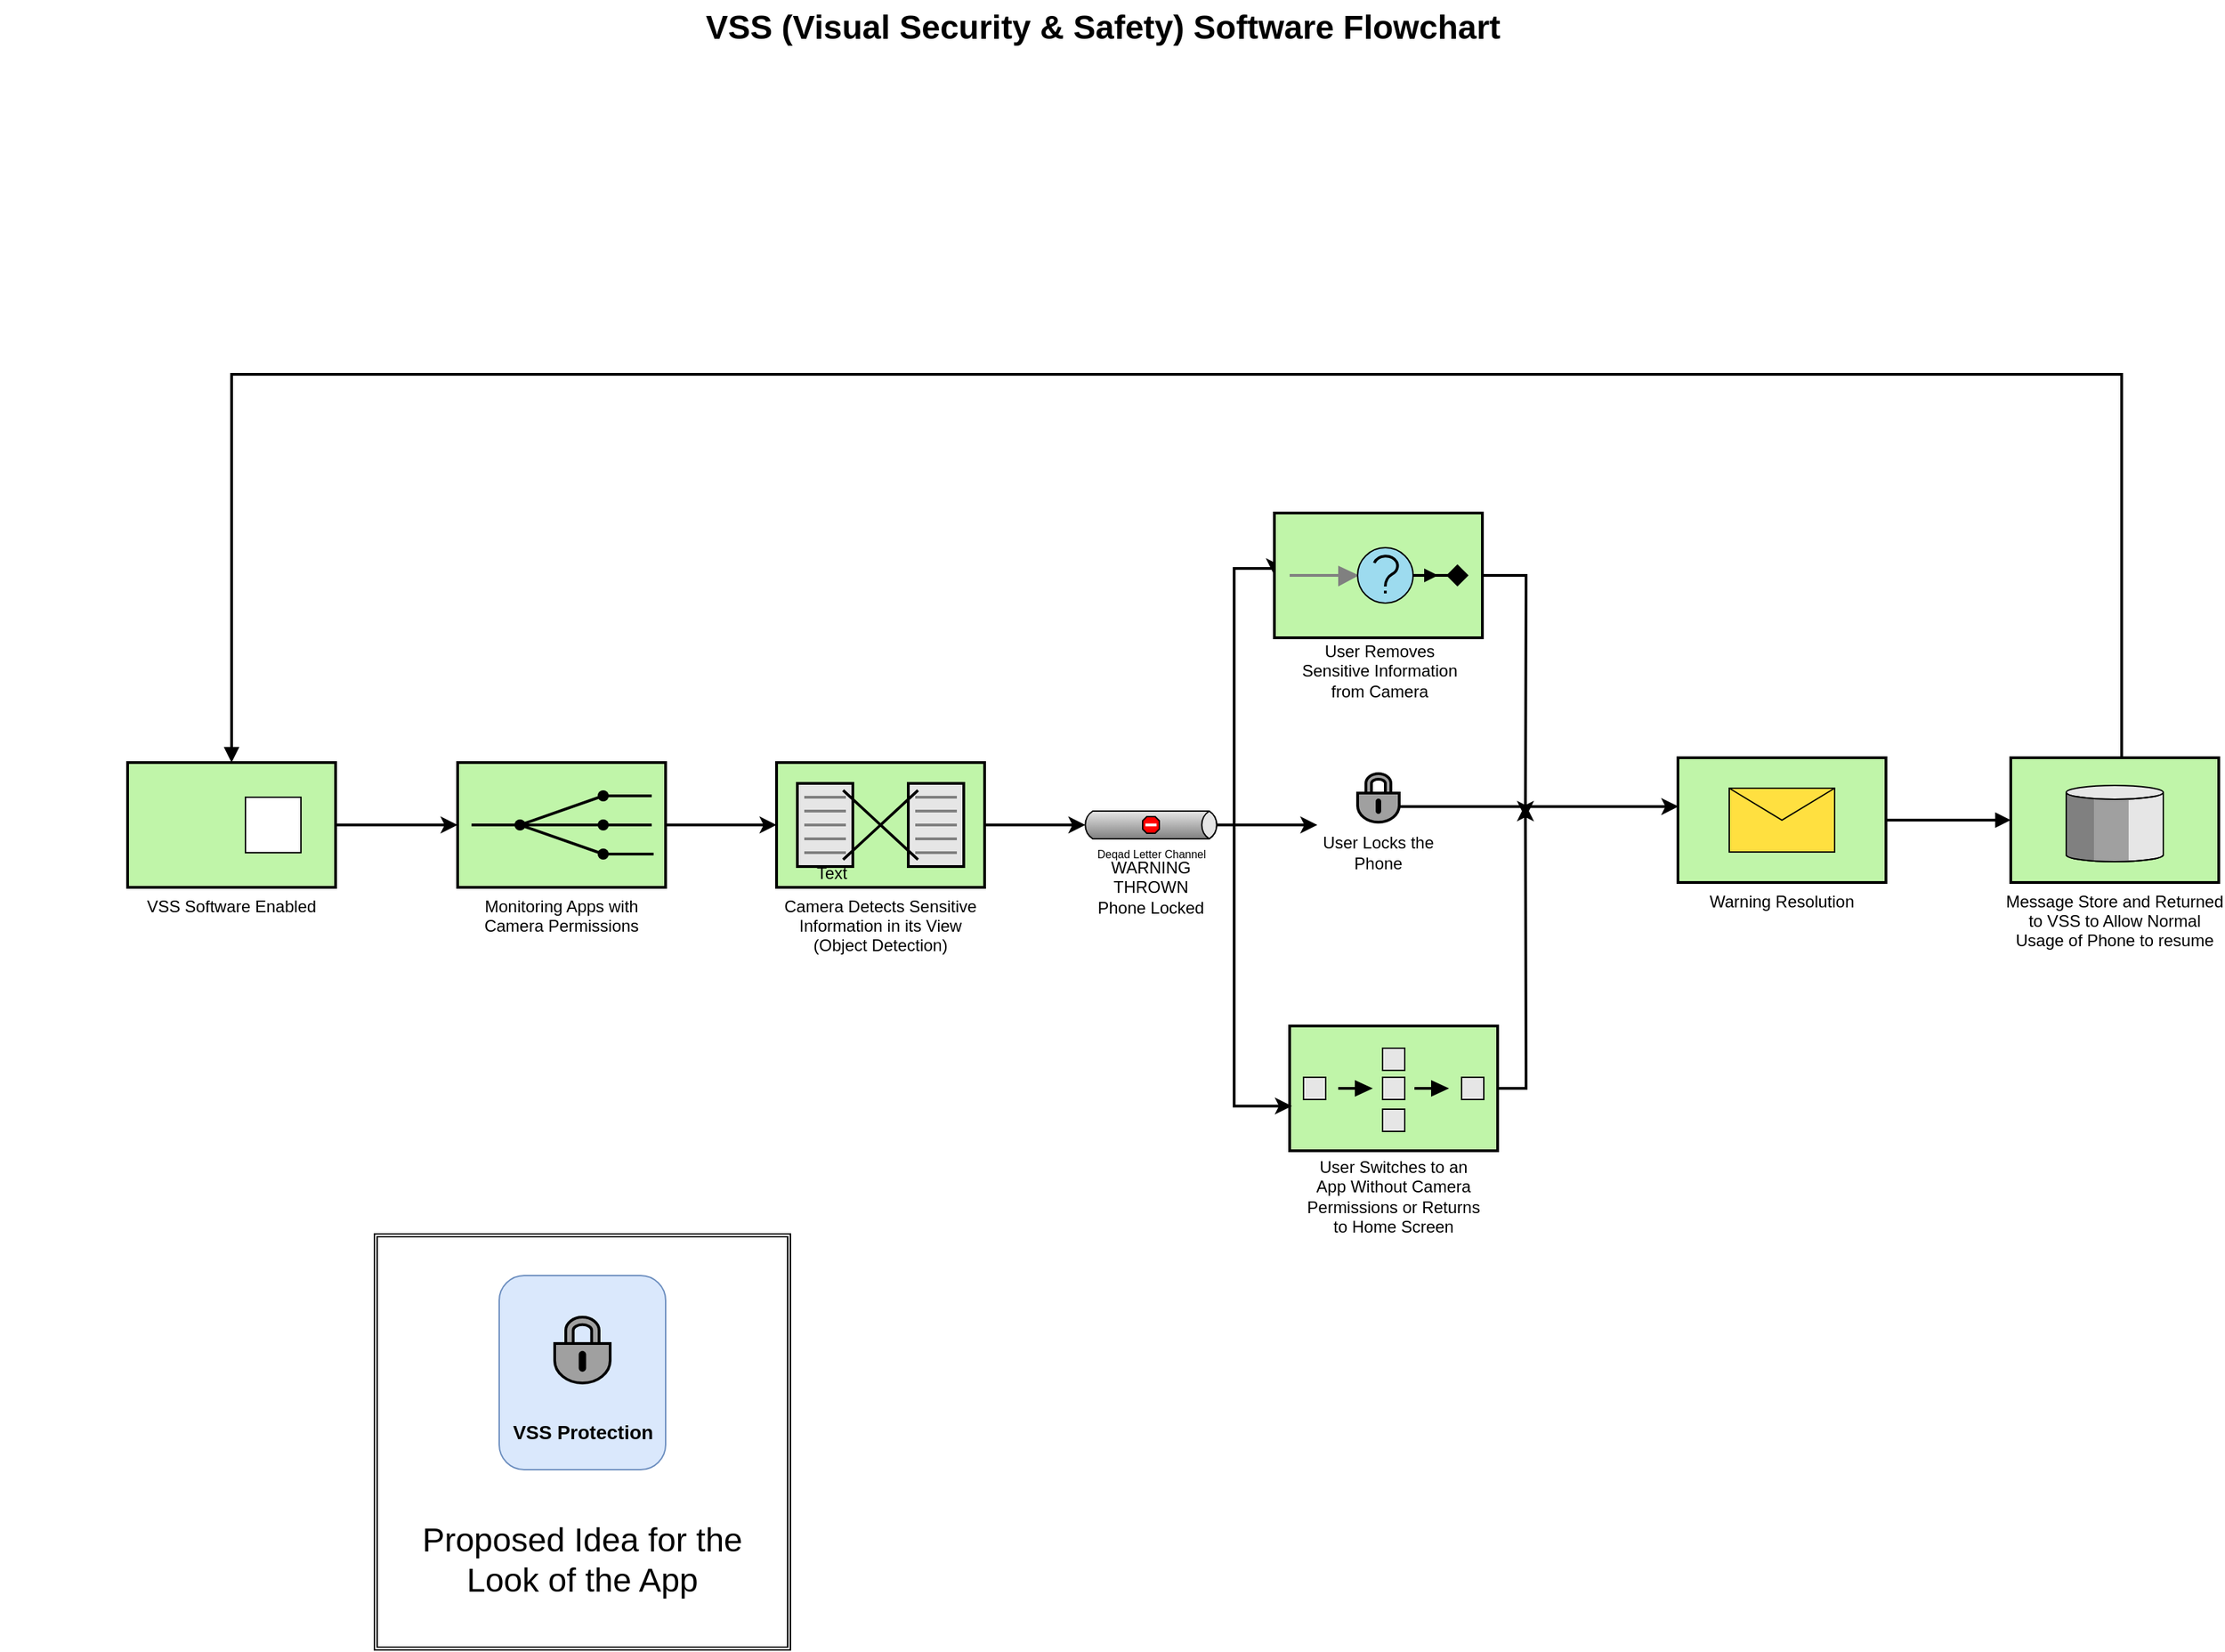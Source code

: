 <mxfile version="14.5.7" type="github">
  <diagram name="Page-1" id="74b105a0-9070-1c63-61bc-23e55f88626e">
    <mxGraphModel dx="1043" dy="865" grid="1" gridSize="10" guides="1" tooltips="1" connect="1" arrows="1" fold="1" page="1" pageScale="1.5" pageWidth="1169" pageHeight="826" background="none" math="0" shadow="0">
      <root>
        <mxCell id="0" style=";html=1;" />
        <mxCell id="1" style=";html=1;" parent="0" />
        <mxCell id="LMjMlbZ7yeRQvuaU94HB-41" value="" style="shape=ext;double=1;whiteSpace=wrap;html=1;aspect=fixed;" vertex="1" parent="1">
          <mxGeometry x="350" y="930" width="300" height="300" as="geometry" />
        </mxCell>
        <mxCell id="LMjMlbZ7yeRQvuaU94HB-12" style="edgeStyle=orthogonalEdgeStyle;rounded=0;orthogonalLoop=1;jettySize=auto;html=1;exitX=1;exitY=0.5;exitDx=0;exitDy=0;exitPerimeter=0;entryX=0;entryY=0.5;entryDx=2.7;entryDy=0;entryPerimeter=0;strokeWidth=2;" edge="1" parent="1" source="10b056a9c633e61c-1" target="10b056a9c633e61c-12">
          <mxGeometry relative="1" as="geometry">
            <Array as="points">
              <mxPoint x="850" y="635" />
              <mxPoint x="850" y="635" />
            </Array>
          </mxGeometry>
        </mxCell>
        <mxCell id="10b056a9c633e61c-1" value="Camera Detects Sensitive&#xa;Information in its View&#xa;(Object Detection)" style="strokeWidth=2;dashed=0;align=center;fontSize=12;shape=mxgraph.eip.message_translator;fillColor=#c0f5a9;verticalLabelPosition=bottom;verticalAlign=top;" parent="1" vertex="1">
          <mxGeometry x="640" y="590" width="150" height="90" as="geometry" />
        </mxCell>
        <mxCell id="LMjMlbZ7yeRQvuaU94HB-10" style="edgeStyle=orthogonalEdgeStyle;rounded=0;orthogonalLoop=1;jettySize=auto;html=1;exitX=1;exitY=0.5;exitDx=0;exitDy=0;exitPerimeter=0;entryX=0;entryY=0.5;entryDx=0;entryDy=0;entryPerimeter=0;strokeWidth=2;" edge="1" parent="1" source="10b056a9c633e61c-2" target="10b056a9c633e61c-1">
          <mxGeometry relative="1" as="geometry" />
        </mxCell>
        <mxCell id="10b056a9c633e61c-2" value="Monitoring Apps with&#xa;Camera Permissions" style="strokeWidth=2;dashed=0;align=center;fontSize=12;fillColor=#c0f5a9;verticalLabelPosition=bottom;verticalAlign=top;shape=mxgraph.eip.recipient_list;" parent="1" vertex="1">
          <mxGeometry x="410" y="590" width="150" height="90" as="geometry" />
        </mxCell>
        <mxCell id="LMjMlbZ7yeRQvuaU94HB-9" style="edgeStyle=orthogonalEdgeStyle;rounded=0;orthogonalLoop=1;jettySize=auto;html=1;exitX=1;exitY=0.5;exitDx=0;exitDy=0;entryX=0;entryY=0.5;entryDx=0;entryDy=0;entryPerimeter=0;strokeWidth=2;" edge="1" parent="1" source="10b056a9c633e61c-4" target="10b056a9c633e61c-2">
          <mxGeometry relative="1" as="geometry" />
        </mxCell>
        <mxCell id="10b056a9c633e61c-4" value="VSS Software Enabled" style="strokeWidth=2;dashed=0;align=center;fontSize=12;shape=rect;verticalLabelPosition=bottom;verticalAlign=top;fillColor=#c0f5a9" parent="1" vertex="1">
          <mxGeometry x="172" y="590" width="150" height="90" as="geometry" />
        </mxCell>
        <mxCell id="10b056a9c633e61c-5" value="" style="strokeWidth=1;dashed=0;align=center;fontSize=8;shape=rect;fillColor=#ffffff;strokeColor=#000000;" parent="10b056a9c633e61c-4" vertex="1">
          <mxGeometry x="85" y="25" width="40" height="40" as="geometry" />
        </mxCell>
        <mxCell id="10b056a9c633e61c-27" style="edgeStyle=orthogonalEdgeStyle;rounded=0;html=1;endArrow=block;endFill=1;jettySize=auto;orthogonalLoop=1;strokeWidth=2;startArrow=none;startFill=0;" parent="1" source="10b056a9c633e61c-13" target="10b056a9c633e61c-15" edge="1">
          <mxGeometry relative="1" as="geometry" />
        </mxCell>
        <mxCell id="10b056a9c633e61c-13" value="Warning Resolution" style="strokeWidth=2;dashed=0;align=center;fontSize=12;fillColor=#c0f5a9;verticalLabelPosition=bottom;verticalAlign=top;shape=mxgraph.eip.envelope_wrapper;" parent="1" vertex="1">
          <mxGeometry x="1290" y="586.5" width="150" height="90" as="geometry" />
        </mxCell>
        <mxCell id="10b056a9c633e61c-29" style="edgeStyle=orthogonalEdgeStyle;rounded=0;html=1;endArrow=block;endFill=1;jettySize=auto;orthogonalLoop=1;fontSize=12;strokeWidth=2;startArrow=none;startFill=0;" parent="1" source="10b056a9c633e61c-15" target="10b056a9c633e61c-4" edge="1">
          <mxGeometry relative="1" as="geometry">
            <Array as="points">
              <mxPoint x="1610" y="310" />
              <mxPoint x="247" y="310" />
            </Array>
          </mxGeometry>
        </mxCell>
        <mxCell id="10b056a9c633e61c-15" value="Message Store and Returned &#xa;to VSS to Allow Normal &#xa;Usage of Phone to resume" style="strokeWidth=2;dashed=0;align=center;fontSize=12;verticalLabelPosition=bottom;verticalAlign=top;shape=mxgraph.eip.message_store;fillColor=#c0f5a9" parent="1" vertex="1">
          <mxGeometry x="1530" y="586.5" width="150" height="90" as="geometry" />
        </mxCell>
        <mxCell id="10b056a9c633e61c-30" value="VSS (Visual Security &amp;amp; Safety) Software Flowchart" style="text;strokeColor=none;fillColor=none;html=1;fontSize=24;fontStyle=1;verticalAlign=middle;align=center;" parent="1" vertex="1">
          <mxGeometry x="80" y="40" width="1590" height="40" as="geometry" />
        </mxCell>
        <mxCell id="LMjMlbZ7yeRQvuaU94HB-13" value="Text" style="text;html=1;strokeColor=none;fillColor=none;align=center;verticalAlign=middle;whiteSpace=wrap;rounded=0;" vertex="1" parent="1">
          <mxGeometry x="660" y="660" width="40" height="20" as="geometry" />
        </mxCell>
        <mxCell id="LMjMlbZ7yeRQvuaU94HB-17" value="" style="group" vertex="1" connectable="0" parent="1">
          <mxGeometry x="860" y="625" width="100" height="80" as="geometry" />
        </mxCell>
        <mxCell id="10b056a9c633e61c-12" value="Deqad Letter Channel" style="strokeWidth=1;dashed=0;align=center;html=1;fontSize=8;shape=mxgraph.eip.deadLetterChannel;verticalLabelPosition=bottom;labelBackgroundColor=#ffffff;verticalAlign=top;" parent="LMjMlbZ7yeRQvuaU94HB-17" vertex="1">
          <mxGeometry width="100" height="20" as="geometry" />
        </mxCell>
        <mxCell id="LMjMlbZ7yeRQvuaU94HB-14" value="WARNING THROWN&lt;br&gt;Phone Locked" style="text;html=1;strokeColor=none;fillColor=none;align=center;verticalAlign=middle;whiteSpace=wrap;rounded=0;" vertex="1" parent="LMjMlbZ7yeRQvuaU94HB-17">
          <mxGeometry x="10" y="30" width="80" height="50" as="geometry" />
        </mxCell>
        <mxCell id="LMjMlbZ7yeRQvuaU94HB-20" value="" style="group" vertex="1" connectable="0" parent="1">
          <mxGeometry x="1010" y="780" width="150" height="150" as="geometry" />
        </mxCell>
        <mxCell id="10b056a9c633e61c-14" value="" style="strokeWidth=2;dashed=0;align=center;fontSize=12;fillColor=#c0f5a9;verticalLabelPosition=bottom;verticalAlign=top;shape=mxgraph.eip.composed_message_processor;" parent="LMjMlbZ7yeRQvuaU94HB-20" vertex="1">
          <mxGeometry width="150" height="90" as="geometry" />
        </mxCell>
        <mxCell id="LMjMlbZ7yeRQvuaU94HB-18" value="User Switches to an App Without Camera Permissions or Returns to Home Screen" style="text;html=1;strokeColor=none;fillColor=none;align=center;verticalAlign=middle;whiteSpace=wrap;rounded=0;" vertex="1" parent="LMjMlbZ7yeRQvuaU94HB-20">
          <mxGeometry x="10" y="95" width="130" height="55" as="geometry" />
        </mxCell>
        <mxCell id="LMjMlbZ7yeRQvuaU94HB-26" value="" style="group" vertex="1" connectable="0" parent="1">
          <mxGeometry x="1029" y="598" width="90" height="67" as="geometry" />
        </mxCell>
        <mxCell id="LMjMlbZ7yeRQvuaU94HB-23" value="" style="dashed=0;outlineConnect=0;strokeWidth=2;html=1;align=center;fontSize=8;verticalLabelPosition=bottom;verticalAlign=top;shape=mxgraph.eip.durable_subscriber;fillColor=#a0a0a0;" vertex="1" parent="LMjMlbZ7yeRQvuaU94HB-26">
          <mxGeometry x="30" width="30" height="35" as="geometry" />
        </mxCell>
        <mxCell id="LMjMlbZ7yeRQvuaU94HB-25" value="User Locks the Phone" style="text;html=1;strokeColor=none;fillColor=none;align=center;verticalAlign=middle;whiteSpace=wrap;rounded=0;" vertex="1" parent="LMjMlbZ7yeRQvuaU94HB-26">
          <mxGeometry y="47" width="90" height="20" as="geometry" />
        </mxCell>
        <mxCell id="LMjMlbZ7yeRQvuaU94HB-28" style="edgeStyle=orthogonalEdgeStyle;rounded=0;orthogonalLoop=1;jettySize=auto;html=1;exitX=1;exitY=0.5;exitDx=-2.7;exitDy=0;exitPerimeter=0;strokeWidth=2;entryX=0;entryY=0.5;entryDx=0;entryDy=0;entryPerimeter=0;" edge="1" parent="1" source="10b056a9c633e61c-12" target="LMjMlbZ7yeRQvuaU94HB-24">
          <mxGeometry relative="1" as="geometry">
            <mxPoint x="970" y="470" as="targetPoint" />
            <Array as="points">
              <mxPoint x="970" y="635" />
              <mxPoint x="970" y="450" />
              <mxPoint x="999" y="450" />
            </Array>
          </mxGeometry>
        </mxCell>
        <mxCell id="LMjMlbZ7yeRQvuaU94HB-29" value="" style="group" vertex="1" connectable="0" parent="1">
          <mxGeometry x="999" y="410" width="150" height="136" as="geometry" />
        </mxCell>
        <mxCell id="LMjMlbZ7yeRQvuaU94HB-24" value="" style="fillColor=#c0f5a9;dashed=0;outlineConnect=0;strokeWidth=2;html=1;align=center;fontSize=8;verticalLabelPosition=bottom;verticalAlign=top;shape=mxgraph.eip.selective_consumer;" vertex="1" parent="LMjMlbZ7yeRQvuaU94HB-29">
          <mxGeometry width="150" height="90" as="geometry" />
        </mxCell>
        <mxCell id="LMjMlbZ7yeRQvuaU94HB-27" value="User Removes Sensitive Information from Camera" style="text;html=1;strokeColor=none;fillColor=none;align=center;verticalAlign=middle;whiteSpace=wrap;rounded=0;" vertex="1" parent="LMjMlbZ7yeRQvuaU94HB-29">
          <mxGeometry x="11" y="91" width="130" height="45" as="geometry" />
        </mxCell>
        <mxCell id="LMjMlbZ7yeRQvuaU94HB-30" style="edgeStyle=orthogonalEdgeStyle;rounded=0;orthogonalLoop=1;jettySize=auto;html=1;exitX=1;exitY=0.5;exitDx=-2.7;exitDy=0;exitPerimeter=0;entryX=0.011;entryY=-0.5;entryDx=0;entryDy=0;entryPerimeter=0;strokeWidth=2;" edge="1" parent="1" source="10b056a9c633e61c-12" target="LMjMlbZ7yeRQvuaU94HB-25">
          <mxGeometry relative="1" as="geometry" />
        </mxCell>
        <mxCell id="LMjMlbZ7yeRQvuaU94HB-31" style="edgeStyle=orthogonalEdgeStyle;rounded=0;orthogonalLoop=1;jettySize=auto;html=1;exitX=1;exitY=0.5;exitDx=-2.7;exitDy=0;exitPerimeter=0;strokeWidth=2;entryX=0.011;entryY=0.641;entryDx=0;entryDy=0;entryPerimeter=0;" edge="1" parent="1" source="10b056a9c633e61c-12" target="10b056a9c633e61c-14">
          <mxGeometry relative="1" as="geometry">
            <mxPoint x="970" y="840" as="targetPoint" />
            <Array as="points">
              <mxPoint x="970" y="635" />
              <mxPoint x="970" y="838" />
            </Array>
          </mxGeometry>
        </mxCell>
        <mxCell id="LMjMlbZ7yeRQvuaU94HB-35" style="edgeStyle=orthogonalEdgeStyle;rounded=0;orthogonalLoop=1;jettySize=auto;html=1;exitX=1;exitY=0.68;exitDx=0;exitDy=0;exitPerimeter=0;entryX=0.002;entryY=0.391;entryDx=0;entryDy=0;entryPerimeter=0;strokeWidth=2;" edge="1" parent="1" source="LMjMlbZ7yeRQvuaU94HB-23" target="10b056a9c633e61c-13">
          <mxGeometry relative="1" as="geometry" />
        </mxCell>
        <mxCell id="LMjMlbZ7yeRQvuaU94HB-36" style="edgeStyle=orthogonalEdgeStyle;rounded=0;orthogonalLoop=1;jettySize=auto;html=1;exitX=1;exitY=0.5;exitDx=0;exitDy=0;exitPerimeter=0;strokeWidth=2;" edge="1" parent="1" source="LMjMlbZ7yeRQvuaU94HB-24">
          <mxGeometry relative="1" as="geometry">
            <mxPoint x="1180" y="630" as="targetPoint" />
          </mxGeometry>
        </mxCell>
        <mxCell id="LMjMlbZ7yeRQvuaU94HB-37" style="edgeStyle=orthogonalEdgeStyle;rounded=0;orthogonalLoop=1;jettySize=auto;html=1;exitX=1;exitY=0.5;exitDx=0;exitDy=0;exitPerimeter=0;strokeWidth=2;" edge="1" parent="1" source="10b056a9c633e61c-14">
          <mxGeometry relative="1" as="geometry">
            <mxPoint x="1180" y="620" as="targetPoint" />
          </mxGeometry>
        </mxCell>
        <mxCell id="LMjMlbZ7yeRQvuaU94HB-39" value="" style="rounded=1;whiteSpace=wrap;html=1;fillColor=#dae8fc;strokeColor=#6c8ebf;" vertex="1" parent="1">
          <mxGeometry x="440" y="960" width="120" height="140" as="geometry" />
        </mxCell>
        <mxCell id="LMjMlbZ7yeRQvuaU94HB-22" value="" style="dashed=0;outlineConnect=0;strokeWidth=2;html=1;align=center;fontSize=8;verticalLabelPosition=bottom;verticalAlign=top;shape=mxgraph.eip.durable_subscriber;fillColor=#a0a0a0;" vertex="1" parent="1">
          <mxGeometry x="480" y="990" width="40" height="47.5" as="geometry" />
        </mxCell>
        <mxCell id="LMjMlbZ7yeRQvuaU94HB-40" value="&lt;font style=&quot;font-size: 14px&quot;&gt;VSS Protection&lt;/font&gt;" style="text;strokeColor=none;fillColor=none;html=1;fontSize=24;fontStyle=1;verticalAlign=middle;align=center;" vertex="1" parent="1">
          <mxGeometry x="450" y="1050" width="100" height="40" as="geometry" />
        </mxCell>
        <mxCell id="LMjMlbZ7yeRQvuaU94HB-42" value="&lt;font style=&quot;font-size: 24px&quot;&gt;Proposed Idea for the Look of the App&lt;/font&gt;" style="text;html=1;strokeColor=none;fillColor=none;align=center;verticalAlign=middle;whiteSpace=wrap;rounded=0;" vertex="1" parent="1">
          <mxGeometry x="380" y="1130" width="240" height="70" as="geometry" />
        </mxCell>
      </root>
    </mxGraphModel>
  </diagram>
</mxfile>
